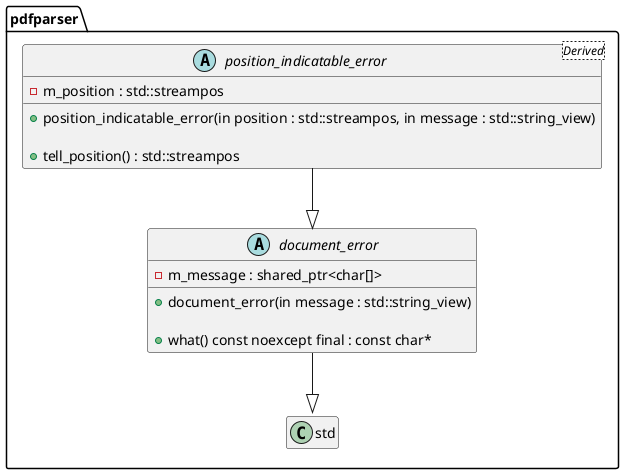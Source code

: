 @startuml document_error
hide empty members
namespace pdfparser {
abstract document_error {
	-m_message : shared_ptr<char[]>

	+document_error(in message : std::string_view)

	+what() const noexcept final : const char* 
}
document_error --|> std::exception

abstract position_indicatable_error<Derived> {
	-m_position : std::streampos

	+position_indicatable_error(in position : std::streampos, in message : std::string_view)

	+tell_position() : std::streampos
}
position_indicatable_error --|> document_error
}
@enduml
